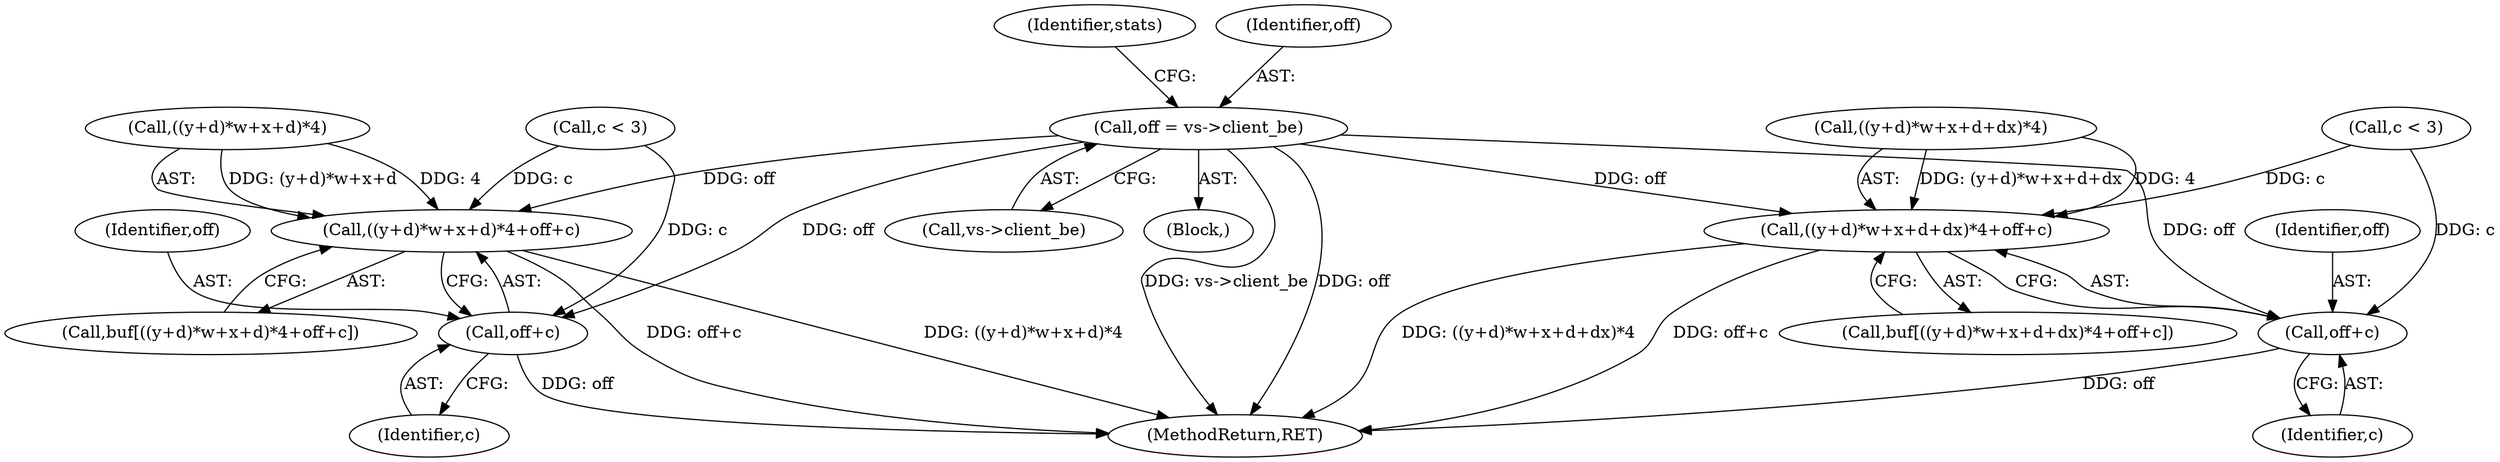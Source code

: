 digraph "0_qemu_9f64916da20eea67121d544698676295bbb105a7_5@pointer" {
"1000131" [label="(Call,off = vs->client_be)"];
"1000194" [label="(Call,((y+d)*w+x+d)*4+off+c)"];
"1000206" [label="(Call,off+c)"];
"1000235" [label="(Call,((y+d)*w+x+d+dx)*4+off+c)"];
"1000249" [label="(Call,off+c)"];
"1000137" [label="(Identifier,stats)"];
"1000192" [label="(Call,buf[((y+d)*w+x+d)*4+off+c])"];
"1000208" [label="(Identifier,c)"];
"1000132" [label="(Identifier,off)"];
"1000233" [label="(Call,buf[((y+d)*w+x+d+dx)*4+off+c])"];
"1000251" [label="(Identifier,c)"];
"1000250" [label="(Identifier,off)"];
"1000181" [label="(Call,c < 3)"];
"1000207" [label="(Identifier,off)"];
"1000235" [label="(Call,((y+d)*w+x+d+dx)*4+off+c)"];
"1000236" [label="(Call,((y+d)*w+x+d+dx)*4)"];
"1000133" [label="(Call,vs->client_be)"];
"1000131" [label="(Call,off = vs->client_be)"];
"1000194" [label="(Call,((y+d)*w+x+d)*4+off+c)"];
"1000195" [label="(Call,((y+d)*w+x+d)*4)"];
"1000371" [label="(MethodReturn,RET)"];
"1000224" [label="(Call,c < 3)"];
"1000106" [label="(Block,)"];
"1000249" [label="(Call,off+c)"];
"1000206" [label="(Call,off+c)"];
"1000131" -> "1000106"  [label="AST: "];
"1000131" -> "1000133"  [label="CFG: "];
"1000132" -> "1000131"  [label="AST: "];
"1000133" -> "1000131"  [label="AST: "];
"1000137" -> "1000131"  [label="CFG: "];
"1000131" -> "1000371"  [label="DDG: off"];
"1000131" -> "1000371"  [label="DDG: vs->client_be"];
"1000131" -> "1000194"  [label="DDG: off"];
"1000131" -> "1000206"  [label="DDG: off"];
"1000131" -> "1000235"  [label="DDG: off"];
"1000131" -> "1000249"  [label="DDG: off"];
"1000194" -> "1000192"  [label="AST: "];
"1000194" -> "1000206"  [label="CFG: "];
"1000195" -> "1000194"  [label="AST: "];
"1000206" -> "1000194"  [label="AST: "];
"1000192" -> "1000194"  [label="CFG: "];
"1000194" -> "1000371"  [label="DDG: off+c"];
"1000194" -> "1000371"  [label="DDG: ((y+d)*w+x+d)*4"];
"1000195" -> "1000194"  [label="DDG: (y+d)*w+x+d"];
"1000195" -> "1000194"  [label="DDG: 4"];
"1000181" -> "1000194"  [label="DDG: c"];
"1000206" -> "1000208"  [label="CFG: "];
"1000207" -> "1000206"  [label="AST: "];
"1000208" -> "1000206"  [label="AST: "];
"1000206" -> "1000371"  [label="DDG: off"];
"1000181" -> "1000206"  [label="DDG: c"];
"1000235" -> "1000233"  [label="AST: "];
"1000235" -> "1000249"  [label="CFG: "];
"1000236" -> "1000235"  [label="AST: "];
"1000249" -> "1000235"  [label="AST: "];
"1000233" -> "1000235"  [label="CFG: "];
"1000235" -> "1000371"  [label="DDG: ((y+d)*w+x+d+dx)*4"];
"1000235" -> "1000371"  [label="DDG: off+c"];
"1000236" -> "1000235"  [label="DDG: (y+d)*w+x+d+dx"];
"1000236" -> "1000235"  [label="DDG: 4"];
"1000224" -> "1000235"  [label="DDG: c"];
"1000249" -> "1000251"  [label="CFG: "];
"1000250" -> "1000249"  [label="AST: "];
"1000251" -> "1000249"  [label="AST: "];
"1000249" -> "1000371"  [label="DDG: off"];
"1000224" -> "1000249"  [label="DDG: c"];
}
